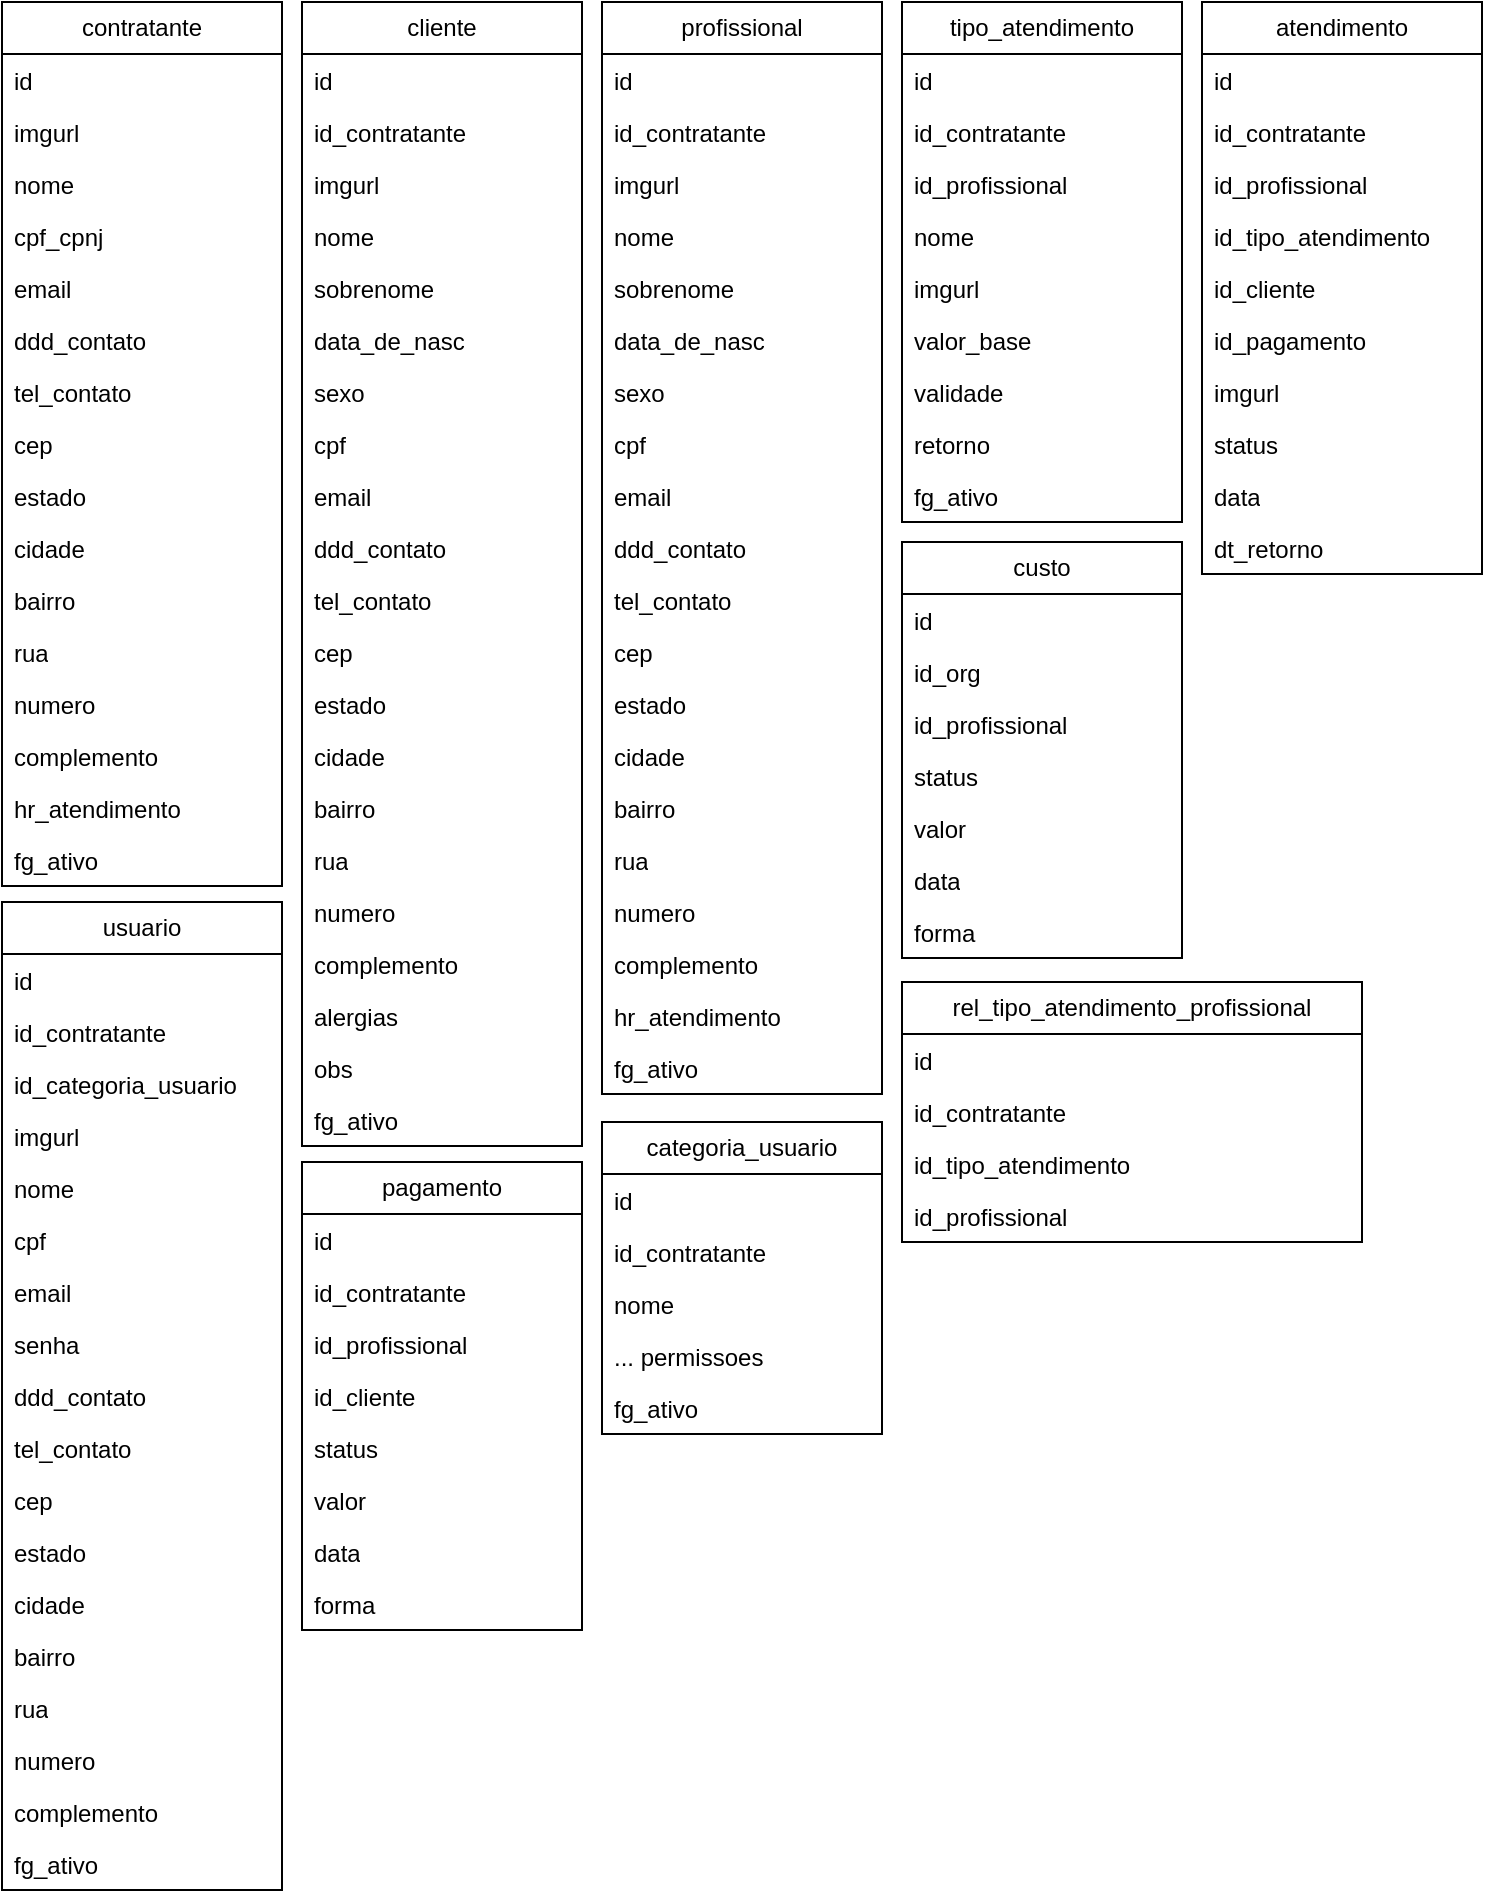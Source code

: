 <mxfile version="24.5.2" type="github">
  <diagram id="C5RBs43oDa-KdzZeNtuy" name="Page-1">
    <mxGraphModel dx="1257" dy="569" grid="1" gridSize="10" guides="1" tooltips="1" connect="1" arrows="1" fold="1" page="1" pageScale="1" pageWidth="827" pageHeight="1169" math="0" shadow="0">
      <root>
        <mxCell id="WIyWlLk6GJQsqaUBKTNV-0" />
        <mxCell id="WIyWlLk6GJQsqaUBKTNV-1" parent="WIyWlLk6GJQsqaUBKTNV-0" />
        <mxCell id="pjgR8UHZlBK9byFUw7_U-0" value="contratante" style="swimlane;fontStyle=0;childLayout=stackLayout;horizontal=1;startSize=26;fillColor=none;horizontalStack=0;resizeParent=1;resizeParentMax=0;resizeLast=0;collapsible=1;marginBottom=0;whiteSpace=wrap;html=1;" vertex="1" parent="WIyWlLk6GJQsqaUBKTNV-1">
          <mxGeometry x="10" y="10" width="140" height="442" as="geometry" />
        </mxCell>
        <mxCell id="pjgR8UHZlBK9byFUw7_U-1" value="id" style="text;strokeColor=none;fillColor=none;align=left;verticalAlign=top;spacingLeft=4;spacingRight=4;overflow=hidden;rotatable=0;points=[[0,0.5],[1,0.5]];portConstraint=eastwest;whiteSpace=wrap;html=1;" vertex="1" parent="pjgR8UHZlBK9byFUw7_U-0">
          <mxGeometry y="26" width="140" height="26" as="geometry" />
        </mxCell>
        <mxCell id="pjgR8UHZlBK9byFUw7_U-13" value="imgurl" style="text;strokeColor=none;fillColor=none;align=left;verticalAlign=top;spacingLeft=4;spacingRight=4;overflow=hidden;rotatable=0;points=[[0,0.5],[1,0.5]];portConstraint=eastwest;whiteSpace=wrap;html=1;" vertex="1" parent="pjgR8UHZlBK9byFUw7_U-0">
          <mxGeometry y="52" width="140" height="26" as="geometry" />
        </mxCell>
        <mxCell id="pjgR8UHZlBK9byFUw7_U-2" value="nome" style="text;strokeColor=none;fillColor=none;align=left;verticalAlign=top;spacingLeft=4;spacingRight=4;overflow=hidden;rotatable=0;points=[[0,0.5],[1,0.5]];portConstraint=eastwest;whiteSpace=wrap;html=1;" vertex="1" parent="pjgR8UHZlBK9byFUw7_U-0">
          <mxGeometry y="78" width="140" height="26" as="geometry" />
        </mxCell>
        <mxCell id="pjgR8UHZlBK9byFUw7_U-3" value="cpf_cpnj" style="text;strokeColor=none;fillColor=none;align=left;verticalAlign=top;spacingLeft=4;spacingRight=4;overflow=hidden;rotatable=0;points=[[0,0.5],[1,0.5]];portConstraint=eastwest;whiteSpace=wrap;html=1;" vertex="1" parent="pjgR8UHZlBK9byFUw7_U-0">
          <mxGeometry y="104" width="140" height="26" as="geometry" />
        </mxCell>
        <mxCell id="pjgR8UHZlBK9byFUw7_U-4" value="email" style="text;strokeColor=none;fillColor=none;align=left;verticalAlign=top;spacingLeft=4;spacingRight=4;overflow=hidden;rotatable=0;points=[[0,0.5],[1,0.5]];portConstraint=eastwest;whiteSpace=wrap;html=1;" vertex="1" parent="pjgR8UHZlBK9byFUw7_U-0">
          <mxGeometry y="130" width="140" height="26" as="geometry" />
        </mxCell>
        <mxCell id="pjgR8UHZlBK9byFUw7_U-5" value="ddd_contato" style="text;strokeColor=none;fillColor=none;align=left;verticalAlign=top;spacingLeft=4;spacingRight=4;overflow=hidden;rotatable=0;points=[[0,0.5],[1,0.5]];portConstraint=eastwest;whiteSpace=wrap;html=1;" vertex="1" parent="pjgR8UHZlBK9byFUw7_U-0">
          <mxGeometry y="156" width="140" height="26" as="geometry" />
        </mxCell>
        <mxCell id="pjgR8UHZlBK9byFUw7_U-6" value="tel_contato" style="text;strokeColor=none;fillColor=none;align=left;verticalAlign=top;spacingLeft=4;spacingRight=4;overflow=hidden;rotatable=0;points=[[0,0.5],[1,0.5]];portConstraint=eastwest;whiteSpace=wrap;html=1;" vertex="1" parent="pjgR8UHZlBK9byFUw7_U-0">
          <mxGeometry y="182" width="140" height="26" as="geometry" />
        </mxCell>
        <mxCell id="pjgR8UHZlBK9byFUw7_U-7" value="cep" style="text;strokeColor=none;fillColor=none;align=left;verticalAlign=top;spacingLeft=4;spacingRight=4;overflow=hidden;rotatable=0;points=[[0,0.5],[1,0.5]];portConstraint=eastwest;whiteSpace=wrap;html=1;" vertex="1" parent="pjgR8UHZlBK9byFUw7_U-0">
          <mxGeometry y="208" width="140" height="26" as="geometry" />
        </mxCell>
        <mxCell id="pjgR8UHZlBK9byFUw7_U-8" value="estado" style="text;strokeColor=none;fillColor=none;align=left;verticalAlign=top;spacingLeft=4;spacingRight=4;overflow=hidden;rotatable=0;points=[[0,0.5],[1,0.5]];portConstraint=eastwest;whiteSpace=wrap;html=1;" vertex="1" parent="pjgR8UHZlBK9byFUw7_U-0">
          <mxGeometry y="234" width="140" height="26" as="geometry" />
        </mxCell>
        <mxCell id="pjgR8UHZlBK9byFUw7_U-9" value="cidade" style="text;strokeColor=none;fillColor=none;align=left;verticalAlign=top;spacingLeft=4;spacingRight=4;overflow=hidden;rotatable=0;points=[[0,0.5],[1,0.5]];portConstraint=eastwest;whiteSpace=wrap;html=1;" vertex="1" parent="pjgR8UHZlBK9byFUw7_U-0">
          <mxGeometry y="260" width="140" height="26" as="geometry" />
        </mxCell>
        <mxCell id="pjgR8UHZlBK9byFUw7_U-10" value="bairro" style="text;strokeColor=none;fillColor=none;align=left;verticalAlign=top;spacingLeft=4;spacingRight=4;overflow=hidden;rotatable=0;points=[[0,0.5],[1,0.5]];portConstraint=eastwest;whiteSpace=wrap;html=1;" vertex="1" parent="pjgR8UHZlBK9byFUw7_U-0">
          <mxGeometry y="286" width="140" height="26" as="geometry" />
        </mxCell>
        <mxCell id="pjgR8UHZlBK9byFUw7_U-11" value="rua" style="text;strokeColor=none;fillColor=none;align=left;verticalAlign=top;spacingLeft=4;spacingRight=4;overflow=hidden;rotatable=0;points=[[0,0.5],[1,0.5]];portConstraint=eastwest;whiteSpace=wrap;html=1;" vertex="1" parent="pjgR8UHZlBK9byFUw7_U-0">
          <mxGeometry y="312" width="140" height="26" as="geometry" />
        </mxCell>
        <mxCell id="pjgR8UHZlBK9byFUw7_U-12" value="numero" style="text;strokeColor=none;fillColor=none;align=left;verticalAlign=top;spacingLeft=4;spacingRight=4;overflow=hidden;rotatable=0;points=[[0,0.5],[1,0.5]];portConstraint=eastwest;whiteSpace=wrap;html=1;" vertex="1" parent="pjgR8UHZlBK9byFUw7_U-0">
          <mxGeometry y="338" width="140" height="26" as="geometry" />
        </mxCell>
        <mxCell id="pjgR8UHZlBK9byFUw7_U-54" value="complemento" style="text;strokeColor=none;fillColor=none;align=left;verticalAlign=top;spacingLeft=4;spacingRight=4;overflow=hidden;rotatable=0;points=[[0,0.5],[1,0.5]];portConstraint=eastwest;whiteSpace=wrap;html=1;" vertex="1" parent="pjgR8UHZlBK9byFUw7_U-0">
          <mxGeometry y="364" width="140" height="26" as="geometry" />
        </mxCell>
        <mxCell id="pjgR8UHZlBK9byFUw7_U-153" value="hr_atendimento" style="text;strokeColor=none;fillColor=none;align=left;verticalAlign=top;spacingLeft=4;spacingRight=4;overflow=hidden;rotatable=0;points=[[0,0.5],[1,0.5]];portConstraint=eastwest;whiteSpace=wrap;html=1;" vertex="1" parent="pjgR8UHZlBK9byFUw7_U-0">
          <mxGeometry y="390" width="140" height="26" as="geometry" />
        </mxCell>
        <mxCell id="pjgR8UHZlBK9byFUw7_U-149" value="fg_ativo" style="text;strokeColor=none;fillColor=none;align=left;verticalAlign=top;spacingLeft=4;spacingRight=4;overflow=hidden;rotatable=0;points=[[0,0.5],[1,0.5]];portConstraint=eastwest;whiteSpace=wrap;html=1;" vertex="1" parent="pjgR8UHZlBK9byFUw7_U-0">
          <mxGeometry y="416" width="140" height="26" as="geometry" />
        </mxCell>
        <mxCell id="pjgR8UHZlBK9byFUw7_U-14" value="cliente" style="swimlane;fontStyle=0;childLayout=stackLayout;horizontal=1;startSize=26;fillColor=none;horizontalStack=0;resizeParent=1;resizeParentMax=0;resizeLast=0;collapsible=1;marginBottom=0;whiteSpace=wrap;html=1;" vertex="1" parent="WIyWlLk6GJQsqaUBKTNV-1">
          <mxGeometry x="160" y="10" width="140" height="572" as="geometry" />
        </mxCell>
        <mxCell id="pjgR8UHZlBK9byFUw7_U-15" value="id" style="text;strokeColor=none;fillColor=none;align=left;verticalAlign=top;spacingLeft=4;spacingRight=4;overflow=hidden;rotatable=0;points=[[0,0.5],[1,0.5]];portConstraint=eastwest;whiteSpace=wrap;html=1;" vertex="1" parent="pjgR8UHZlBK9byFUw7_U-14">
          <mxGeometry y="26" width="140" height="26" as="geometry" />
        </mxCell>
        <mxCell id="pjgR8UHZlBK9byFUw7_U-28" value="id_&lt;span style=&quot;text-align: center;&quot;&gt;contratante&lt;/span&gt;" style="text;strokeColor=none;fillColor=none;align=left;verticalAlign=top;spacingLeft=4;spacingRight=4;overflow=hidden;rotatable=0;points=[[0,0.5],[1,0.5]];portConstraint=eastwest;whiteSpace=wrap;html=1;" vertex="1" parent="pjgR8UHZlBK9byFUw7_U-14">
          <mxGeometry y="52" width="140" height="26" as="geometry" />
        </mxCell>
        <mxCell id="pjgR8UHZlBK9byFUw7_U-151" value="imgurl" style="text;strokeColor=none;fillColor=none;align=left;verticalAlign=top;spacingLeft=4;spacingRight=4;overflow=hidden;rotatable=0;points=[[0,0.5],[1,0.5]];portConstraint=eastwest;whiteSpace=wrap;html=1;" vertex="1" parent="pjgR8UHZlBK9byFUw7_U-14">
          <mxGeometry y="78" width="140" height="26" as="geometry" />
        </mxCell>
        <mxCell id="pjgR8UHZlBK9byFUw7_U-16" value="nome" style="text;strokeColor=none;fillColor=none;align=left;verticalAlign=top;spacingLeft=4;spacingRight=4;overflow=hidden;rotatable=0;points=[[0,0.5],[1,0.5]];portConstraint=eastwest;whiteSpace=wrap;html=1;" vertex="1" parent="pjgR8UHZlBK9byFUw7_U-14">
          <mxGeometry y="104" width="140" height="26" as="geometry" />
        </mxCell>
        <mxCell id="pjgR8UHZlBK9byFUw7_U-29" value="sobrenome" style="text;strokeColor=none;fillColor=none;align=left;verticalAlign=top;spacingLeft=4;spacingRight=4;overflow=hidden;rotatable=0;points=[[0,0.5],[1,0.5]];portConstraint=eastwest;whiteSpace=wrap;html=1;" vertex="1" parent="pjgR8UHZlBK9byFUw7_U-14">
          <mxGeometry y="130" width="140" height="26" as="geometry" />
        </mxCell>
        <mxCell id="pjgR8UHZlBK9byFUw7_U-30" value="data_de_nasc" style="text;strokeColor=none;fillColor=none;align=left;verticalAlign=top;spacingLeft=4;spacingRight=4;overflow=hidden;rotatable=0;points=[[0,0.5],[1,0.5]];portConstraint=eastwest;whiteSpace=wrap;html=1;" vertex="1" parent="pjgR8UHZlBK9byFUw7_U-14">
          <mxGeometry y="156" width="140" height="26" as="geometry" />
        </mxCell>
        <mxCell id="pjgR8UHZlBK9byFUw7_U-31" value="sexo" style="text;strokeColor=none;fillColor=none;align=left;verticalAlign=top;spacingLeft=4;spacingRight=4;overflow=hidden;rotatable=0;points=[[0,0.5],[1,0.5]];portConstraint=eastwest;whiteSpace=wrap;html=1;" vertex="1" parent="pjgR8UHZlBK9byFUw7_U-14">
          <mxGeometry y="182" width="140" height="26" as="geometry" />
        </mxCell>
        <mxCell id="pjgR8UHZlBK9byFUw7_U-17" value="cpf" style="text;strokeColor=none;fillColor=none;align=left;verticalAlign=top;spacingLeft=4;spacingRight=4;overflow=hidden;rotatable=0;points=[[0,0.5],[1,0.5]];portConstraint=eastwest;whiteSpace=wrap;html=1;" vertex="1" parent="pjgR8UHZlBK9byFUw7_U-14">
          <mxGeometry y="208" width="140" height="26" as="geometry" />
        </mxCell>
        <mxCell id="pjgR8UHZlBK9byFUw7_U-18" value="email" style="text;strokeColor=none;fillColor=none;align=left;verticalAlign=top;spacingLeft=4;spacingRight=4;overflow=hidden;rotatable=0;points=[[0,0.5],[1,0.5]];portConstraint=eastwest;whiteSpace=wrap;html=1;" vertex="1" parent="pjgR8UHZlBK9byFUw7_U-14">
          <mxGeometry y="234" width="140" height="26" as="geometry" />
        </mxCell>
        <mxCell id="pjgR8UHZlBK9byFUw7_U-19" value="ddd_contato" style="text;strokeColor=none;fillColor=none;align=left;verticalAlign=top;spacingLeft=4;spacingRight=4;overflow=hidden;rotatable=0;points=[[0,0.5],[1,0.5]];portConstraint=eastwest;whiteSpace=wrap;html=1;" vertex="1" parent="pjgR8UHZlBK9byFUw7_U-14">
          <mxGeometry y="260" width="140" height="26" as="geometry" />
        </mxCell>
        <mxCell id="pjgR8UHZlBK9byFUw7_U-20" value="tel_contato" style="text;strokeColor=none;fillColor=none;align=left;verticalAlign=top;spacingLeft=4;spacingRight=4;overflow=hidden;rotatable=0;points=[[0,0.5],[1,0.5]];portConstraint=eastwest;whiteSpace=wrap;html=1;" vertex="1" parent="pjgR8UHZlBK9byFUw7_U-14">
          <mxGeometry y="286" width="140" height="26" as="geometry" />
        </mxCell>
        <mxCell id="pjgR8UHZlBK9byFUw7_U-21" value="cep" style="text;strokeColor=none;fillColor=none;align=left;verticalAlign=top;spacingLeft=4;spacingRight=4;overflow=hidden;rotatable=0;points=[[0,0.5],[1,0.5]];portConstraint=eastwest;whiteSpace=wrap;html=1;" vertex="1" parent="pjgR8UHZlBK9byFUw7_U-14">
          <mxGeometry y="312" width="140" height="26" as="geometry" />
        </mxCell>
        <mxCell id="pjgR8UHZlBK9byFUw7_U-22" value="estado" style="text;strokeColor=none;fillColor=none;align=left;verticalAlign=top;spacingLeft=4;spacingRight=4;overflow=hidden;rotatable=0;points=[[0,0.5],[1,0.5]];portConstraint=eastwest;whiteSpace=wrap;html=1;" vertex="1" parent="pjgR8UHZlBK9byFUw7_U-14">
          <mxGeometry y="338" width="140" height="26" as="geometry" />
        </mxCell>
        <mxCell id="pjgR8UHZlBK9byFUw7_U-23" value="cidade" style="text;strokeColor=none;fillColor=none;align=left;verticalAlign=top;spacingLeft=4;spacingRight=4;overflow=hidden;rotatable=0;points=[[0,0.5],[1,0.5]];portConstraint=eastwest;whiteSpace=wrap;html=1;" vertex="1" parent="pjgR8UHZlBK9byFUw7_U-14">
          <mxGeometry y="364" width="140" height="26" as="geometry" />
        </mxCell>
        <mxCell id="pjgR8UHZlBK9byFUw7_U-24" value="bairro" style="text;strokeColor=none;fillColor=none;align=left;verticalAlign=top;spacingLeft=4;spacingRight=4;overflow=hidden;rotatable=0;points=[[0,0.5],[1,0.5]];portConstraint=eastwest;whiteSpace=wrap;html=1;" vertex="1" parent="pjgR8UHZlBK9byFUw7_U-14">
          <mxGeometry y="390" width="140" height="26" as="geometry" />
        </mxCell>
        <mxCell id="pjgR8UHZlBK9byFUw7_U-25" value="rua" style="text;strokeColor=none;fillColor=none;align=left;verticalAlign=top;spacingLeft=4;spacingRight=4;overflow=hidden;rotatable=0;points=[[0,0.5],[1,0.5]];portConstraint=eastwest;whiteSpace=wrap;html=1;" vertex="1" parent="pjgR8UHZlBK9byFUw7_U-14">
          <mxGeometry y="416" width="140" height="26" as="geometry" />
        </mxCell>
        <mxCell id="pjgR8UHZlBK9byFUw7_U-26" value="numero" style="text;strokeColor=none;fillColor=none;align=left;verticalAlign=top;spacingLeft=4;spacingRight=4;overflow=hidden;rotatable=0;points=[[0,0.5],[1,0.5]];portConstraint=eastwest;whiteSpace=wrap;html=1;" vertex="1" parent="pjgR8UHZlBK9byFUw7_U-14">
          <mxGeometry y="442" width="140" height="26" as="geometry" />
        </mxCell>
        <mxCell id="pjgR8UHZlBK9byFUw7_U-27" value="complemento" style="text;strokeColor=none;fillColor=none;align=left;verticalAlign=top;spacingLeft=4;spacingRight=4;overflow=hidden;rotatable=0;points=[[0,0.5],[1,0.5]];portConstraint=eastwest;whiteSpace=wrap;html=1;" vertex="1" parent="pjgR8UHZlBK9byFUw7_U-14">
          <mxGeometry y="468" width="140" height="26" as="geometry" />
        </mxCell>
        <mxCell id="pjgR8UHZlBK9byFUw7_U-32" value="alergias" style="text;strokeColor=none;fillColor=none;align=left;verticalAlign=top;spacingLeft=4;spacingRight=4;overflow=hidden;rotatable=0;points=[[0,0.5],[1,0.5]];portConstraint=eastwest;whiteSpace=wrap;html=1;" vertex="1" parent="pjgR8UHZlBK9byFUw7_U-14">
          <mxGeometry y="494" width="140" height="26" as="geometry" />
        </mxCell>
        <mxCell id="pjgR8UHZlBK9byFUw7_U-155" value="obs" style="text;strokeColor=none;fillColor=none;align=left;verticalAlign=top;spacingLeft=4;spacingRight=4;overflow=hidden;rotatable=0;points=[[0,0.5],[1,0.5]];portConstraint=eastwest;whiteSpace=wrap;html=1;" vertex="1" parent="pjgR8UHZlBK9byFUw7_U-14">
          <mxGeometry y="520" width="140" height="26" as="geometry" />
        </mxCell>
        <mxCell id="pjgR8UHZlBK9byFUw7_U-33" value="fg_ativo" style="text;strokeColor=none;fillColor=none;align=left;verticalAlign=top;spacingLeft=4;spacingRight=4;overflow=hidden;rotatable=0;points=[[0,0.5],[1,0.5]];portConstraint=eastwest;whiteSpace=wrap;html=1;" vertex="1" parent="pjgR8UHZlBK9byFUw7_U-14">
          <mxGeometry y="546" width="140" height="26" as="geometry" />
        </mxCell>
        <mxCell id="pjgR8UHZlBK9byFUw7_U-34" value="profissional" style="swimlane;fontStyle=0;childLayout=stackLayout;horizontal=1;startSize=26;fillColor=none;horizontalStack=0;resizeParent=1;resizeParentMax=0;resizeLast=0;collapsible=1;marginBottom=0;whiteSpace=wrap;html=1;" vertex="1" parent="WIyWlLk6GJQsqaUBKTNV-1">
          <mxGeometry x="310" y="10" width="140" height="546" as="geometry" />
        </mxCell>
        <mxCell id="pjgR8UHZlBK9byFUw7_U-35" value="id" style="text;strokeColor=none;fillColor=none;align=left;verticalAlign=top;spacingLeft=4;spacingRight=4;overflow=hidden;rotatable=0;points=[[0,0.5],[1,0.5]];portConstraint=eastwest;whiteSpace=wrap;html=1;" vertex="1" parent="pjgR8UHZlBK9byFUw7_U-34">
          <mxGeometry y="26" width="140" height="26" as="geometry" />
        </mxCell>
        <mxCell id="pjgR8UHZlBK9byFUw7_U-36" value="id_contratante" style="text;strokeColor=none;fillColor=none;align=left;verticalAlign=top;spacingLeft=4;spacingRight=4;overflow=hidden;rotatable=0;points=[[0,0.5],[1,0.5]];portConstraint=eastwest;whiteSpace=wrap;html=1;" vertex="1" parent="pjgR8UHZlBK9byFUw7_U-34">
          <mxGeometry y="52" width="140" height="26" as="geometry" />
        </mxCell>
        <mxCell id="pjgR8UHZlBK9byFUw7_U-152" value="imgurl" style="text;strokeColor=none;fillColor=none;align=left;verticalAlign=top;spacingLeft=4;spacingRight=4;overflow=hidden;rotatable=0;points=[[0,0.5],[1,0.5]];portConstraint=eastwest;whiteSpace=wrap;html=1;" vertex="1" parent="pjgR8UHZlBK9byFUw7_U-34">
          <mxGeometry y="78" width="140" height="26" as="geometry" />
        </mxCell>
        <mxCell id="pjgR8UHZlBK9byFUw7_U-37" value="nome" style="text;strokeColor=none;fillColor=none;align=left;verticalAlign=top;spacingLeft=4;spacingRight=4;overflow=hidden;rotatable=0;points=[[0,0.5],[1,0.5]];portConstraint=eastwest;whiteSpace=wrap;html=1;" vertex="1" parent="pjgR8UHZlBK9byFUw7_U-34">
          <mxGeometry y="104" width="140" height="26" as="geometry" />
        </mxCell>
        <mxCell id="pjgR8UHZlBK9byFUw7_U-38" value="sobrenome" style="text;strokeColor=none;fillColor=none;align=left;verticalAlign=top;spacingLeft=4;spacingRight=4;overflow=hidden;rotatable=0;points=[[0,0.5],[1,0.5]];portConstraint=eastwest;whiteSpace=wrap;html=1;" vertex="1" parent="pjgR8UHZlBK9byFUw7_U-34">
          <mxGeometry y="130" width="140" height="26" as="geometry" />
        </mxCell>
        <mxCell id="pjgR8UHZlBK9byFUw7_U-39" value="data_de_nasc" style="text;strokeColor=none;fillColor=none;align=left;verticalAlign=top;spacingLeft=4;spacingRight=4;overflow=hidden;rotatable=0;points=[[0,0.5],[1,0.5]];portConstraint=eastwest;whiteSpace=wrap;html=1;" vertex="1" parent="pjgR8UHZlBK9byFUw7_U-34">
          <mxGeometry y="156" width="140" height="26" as="geometry" />
        </mxCell>
        <mxCell id="pjgR8UHZlBK9byFUw7_U-40" value="sexo" style="text;strokeColor=none;fillColor=none;align=left;verticalAlign=top;spacingLeft=4;spacingRight=4;overflow=hidden;rotatable=0;points=[[0,0.5],[1,0.5]];portConstraint=eastwest;whiteSpace=wrap;html=1;" vertex="1" parent="pjgR8UHZlBK9byFUw7_U-34">
          <mxGeometry y="182" width="140" height="26" as="geometry" />
        </mxCell>
        <mxCell id="pjgR8UHZlBK9byFUw7_U-41" value="cpf" style="text;strokeColor=none;fillColor=none;align=left;verticalAlign=top;spacingLeft=4;spacingRight=4;overflow=hidden;rotatable=0;points=[[0,0.5],[1,0.5]];portConstraint=eastwest;whiteSpace=wrap;html=1;" vertex="1" parent="pjgR8UHZlBK9byFUw7_U-34">
          <mxGeometry y="208" width="140" height="26" as="geometry" />
        </mxCell>
        <mxCell id="pjgR8UHZlBK9byFUw7_U-42" value="email" style="text;strokeColor=none;fillColor=none;align=left;verticalAlign=top;spacingLeft=4;spacingRight=4;overflow=hidden;rotatable=0;points=[[0,0.5],[1,0.5]];portConstraint=eastwest;whiteSpace=wrap;html=1;" vertex="1" parent="pjgR8UHZlBK9byFUw7_U-34">
          <mxGeometry y="234" width="140" height="26" as="geometry" />
        </mxCell>
        <mxCell id="pjgR8UHZlBK9byFUw7_U-43" value="ddd_contato" style="text;strokeColor=none;fillColor=none;align=left;verticalAlign=top;spacingLeft=4;spacingRight=4;overflow=hidden;rotatable=0;points=[[0,0.5],[1,0.5]];portConstraint=eastwest;whiteSpace=wrap;html=1;" vertex="1" parent="pjgR8UHZlBK9byFUw7_U-34">
          <mxGeometry y="260" width="140" height="26" as="geometry" />
        </mxCell>
        <mxCell id="pjgR8UHZlBK9byFUw7_U-44" value="tel_contato" style="text;strokeColor=none;fillColor=none;align=left;verticalAlign=top;spacingLeft=4;spacingRight=4;overflow=hidden;rotatable=0;points=[[0,0.5],[1,0.5]];portConstraint=eastwest;whiteSpace=wrap;html=1;" vertex="1" parent="pjgR8UHZlBK9byFUw7_U-34">
          <mxGeometry y="286" width="140" height="26" as="geometry" />
        </mxCell>
        <mxCell id="pjgR8UHZlBK9byFUw7_U-45" value="cep" style="text;strokeColor=none;fillColor=none;align=left;verticalAlign=top;spacingLeft=4;spacingRight=4;overflow=hidden;rotatable=0;points=[[0,0.5],[1,0.5]];portConstraint=eastwest;whiteSpace=wrap;html=1;" vertex="1" parent="pjgR8UHZlBK9byFUw7_U-34">
          <mxGeometry y="312" width="140" height="26" as="geometry" />
        </mxCell>
        <mxCell id="pjgR8UHZlBK9byFUw7_U-46" value="estado" style="text;strokeColor=none;fillColor=none;align=left;verticalAlign=top;spacingLeft=4;spacingRight=4;overflow=hidden;rotatable=0;points=[[0,0.5],[1,0.5]];portConstraint=eastwest;whiteSpace=wrap;html=1;" vertex="1" parent="pjgR8UHZlBK9byFUw7_U-34">
          <mxGeometry y="338" width="140" height="26" as="geometry" />
        </mxCell>
        <mxCell id="pjgR8UHZlBK9byFUw7_U-47" value="cidade" style="text;strokeColor=none;fillColor=none;align=left;verticalAlign=top;spacingLeft=4;spacingRight=4;overflow=hidden;rotatable=0;points=[[0,0.5],[1,0.5]];portConstraint=eastwest;whiteSpace=wrap;html=1;" vertex="1" parent="pjgR8UHZlBK9byFUw7_U-34">
          <mxGeometry y="364" width="140" height="26" as="geometry" />
        </mxCell>
        <mxCell id="pjgR8UHZlBK9byFUw7_U-48" value="bairro" style="text;strokeColor=none;fillColor=none;align=left;verticalAlign=top;spacingLeft=4;spacingRight=4;overflow=hidden;rotatable=0;points=[[0,0.5],[1,0.5]];portConstraint=eastwest;whiteSpace=wrap;html=1;" vertex="1" parent="pjgR8UHZlBK9byFUw7_U-34">
          <mxGeometry y="390" width="140" height="26" as="geometry" />
        </mxCell>
        <mxCell id="pjgR8UHZlBK9byFUw7_U-49" value="rua" style="text;strokeColor=none;fillColor=none;align=left;verticalAlign=top;spacingLeft=4;spacingRight=4;overflow=hidden;rotatable=0;points=[[0,0.5],[1,0.5]];portConstraint=eastwest;whiteSpace=wrap;html=1;" vertex="1" parent="pjgR8UHZlBK9byFUw7_U-34">
          <mxGeometry y="416" width="140" height="26" as="geometry" />
        </mxCell>
        <mxCell id="pjgR8UHZlBK9byFUw7_U-50" value="numero" style="text;strokeColor=none;fillColor=none;align=left;verticalAlign=top;spacingLeft=4;spacingRight=4;overflow=hidden;rotatable=0;points=[[0,0.5],[1,0.5]];portConstraint=eastwest;whiteSpace=wrap;html=1;" vertex="1" parent="pjgR8UHZlBK9byFUw7_U-34">
          <mxGeometry y="442" width="140" height="26" as="geometry" />
        </mxCell>
        <mxCell id="pjgR8UHZlBK9byFUw7_U-51" value="complemento" style="text;strokeColor=none;fillColor=none;align=left;verticalAlign=top;spacingLeft=4;spacingRight=4;overflow=hidden;rotatable=0;points=[[0,0.5],[1,0.5]];portConstraint=eastwest;whiteSpace=wrap;html=1;" vertex="1" parent="pjgR8UHZlBK9byFUw7_U-34">
          <mxGeometry y="468" width="140" height="26" as="geometry" />
        </mxCell>
        <mxCell id="pjgR8UHZlBK9byFUw7_U-52" value="hr_atendimento" style="text;strokeColor=none;fillColor=none;align=left;verticalAlign=top;spacingLeft=4;spacingRight=4;overflow=hidden;rotatable=0;points=[[0,0.5],[1,0.5]];portConstraint=eastwest;whiteSpace=wrap;html=1;" vertex="1" parent="pjgR8UHZlBK9byFUw7_U-34">
          <mxGeometry y="494" width="140" height="26" as="geometry" />
        </mxCell>
        <mxCell id="pjgR8UHZlBK9byFUw7_U-156" value="fg_ativo" style="text;strokeColor=none;fillColor=none;align=left;verticalAlign=top;spacingLeft=4;spacingRight=4;overflow=hidden;rotatable=0;points=[[0,0.5],[1,0.5]];portConstraint=eastwest;whiteSpace=wrap;html=1;" vertex="1" parent="pjgR8UHZlBK9byFUw7_U-34">
          <mxGeometry y="520" width="140" height="26" as="geometry" />
        </mxCell>
        <mxCell id="pjgR8UHZlBK9byFUw7_U-55" value="tipo_atendimento" style="swimlane;fontStyle=0;childLayout=stackLayout;horizontal=1;startSize=26;fillColor=none;horizontalStack=0;resizeParent=1;resizeParentMax=0;resizeLast=0;collapsible=1;marginBottom=0;whiteSpace=wrap;html=1;" vertex="1" parent="WIyWlLk6GJQsqaUBKTNV-1">
          <mxGeometry x="460" y="10" width="140" height="260" as="geometry" />
        </mxCell>
        <mxCell id="pjgR8UHZlBK9byFUw7_U-56" value="id" style="text;strokeColor=none;fillColor=none;align=left;verticalAlign=top;spacingLeft=4;spacingRight=4;overflow=hidden;rotatable=0;points=[[0,0.5],[1,0.5]];portConstraint=eastwest;whiteSpace=wrap;html=1;" vertex="1" parent="pjgR8UHZlBK9byFUw7_U-55">
          <mxGeometry y="26" width="140" height="26" as="geometry" />
        </mxCell>
        <mxCell id="pjgR8UHZlBK9byFUw7_U-70" value="id_contratante" style="text;strokeColor=none;fillColor=none;align=left;verticalAlign=top;spacingLeft=4;spacingRight=4;overflow=hidden;rotatable=0;points=[[0,0.5],[1,0.5]];portConstraint=eastwest;whiteSpace=wrap;html=1;" vertex="1" parent="pjgR8UHZlBK9byFUw7_U-55">
          <mxGeometry y="52" width="140" height="26" as="geometry" />
        </mxCell>
        <mxCell id="pjgR8UHZlBK9byFUw7_U-72" value="id_profissional" style="text;strokeColor=none;fillColor=none;align=left;verticalAlign=top;spacingLeft=4;spacingRight=4;overflow=hidden;rotatable=0;points=[[0,0.5],[1,0.5]];portConstraint=eastwest;whiteSpace=wrap;html=1;" vertex="1" parent="pjgR8UHZlBK9byFUw7_U-55">
          <mxGeometry y="78" width="140" height="26" as="geometry" />
        </mxCell>
        <mxCell id="pjgR8UHZlBK9byFUw7_U-57" value="nome" style="text;strokeColor=none;fillColor=none;align=left;verticalAlign=top;spacingLeft=4;spacingRight=4;overflow=hidden;rotatable=0;points=[[0,0.5],[1,0.5]];portConstraint=eastwest;whiteSpace=wrap;html=1;" vertex="1" parent="pjgR8UHZlBK9byFUw7_U-55">
          <mxGeometry y="104" width="140" height="26" as="geometry" />
        </mxCell>
        <mxCell id="pjgR8UHZlBK9byFUw7_U-147" value="imgurl" style="text;strokeColor=none;fillColor=none;align=left;verticalAlign=top;spacingLeft=4;spacingRight=4;overflow=hidden;rotatable=0;points=[[0,0.5],[1,0.5]];portConstraint=eastwest;whiteSpace=wrap;html=1;" vertex="1" parent="pjgR8UHZlBK9byFUw7_U-55">
          <mxGeometry y="130" width="140" height="26" as="geometry" />
        </mxCell>
        <mxCell id="pjgR8UHZlBK9byFUw7_U-58" value="valor_base" style="text;strokeColor=none;fillColor=none;align=left;verticalAlign=top;spacingLeft=4;spacingRight=4;overflow=hidden;rotatable=0;points=[[0,0.5],[1,0.5]];portConstraint=eastwest;whiteSpace=wrap;html=1;" vertex="1" parent="pjgR8UHZlBK9byFUw7_U-55">
          <mxGeometry y="156" width="140" height="26" as="geometry" />
        </mxCell>
        <mxCell id="pjgR8UHZlBK9byFUw7_U-59" value="validade" style="text;strokeColor=none;fillColor=none;align=left;verticalAlign=top;spacingLeft=4;spacingRight=4;overflow=hidden;rotatable=0;points=[[0,0.5],[1,0.5]];portConstraint=eastwest;whiteSpace=wrap;html=1;" vertex="1" parent="pjgR8UHZlBK9byFUw7_U-55">
          <mxGeometry y="182" width="140" height="26" as="geometry" />
        </mxCell>
        <mxCell id="pjgR8UHZlBK9byFUw7_U-60" value="retorno" style="text;strokeColor=none;fillColor=none;align=left;verticalAlign=top;spacingLeft=4;spacingRight=4;overflow=hidden;rotatable=0;points=[[0,0.5],[1,0.5]];portConstraint=eastwest;whiteSpace=wrap;html=1;" vertex="1" parent="pjgR8UHZlBK9byFUw7_U-55">
          <mxGeometry y="208" width="140" height="26" as="geometry" />
        </mxCell>
        <mxCell id="pjgR8UHZlBK9byFUw7_U-157" value="fg_ativo" style="text;strokeColor=none;fillColor=none;align=left;verticalAlign=top;spacingLeft=4;spacingRight=4;overflow=hidden;rotatable=0;points=[[0,0.5],[1,0.5]];portConstraint=eastwest;whiteSpace=wrap;html=1;" vertex="1" parent="pjgR8UHZlBK9byFUw7_U-55">
          <mxGeometry y="234" width="140" height="26" as="geometry" />
        </mxCell>
        <mxCell id="pjgR8UHZlBK9byFUw7_U-73" value="atendimento" style="swimlane;fontStyle=0;childLayout=stackLayout;horizontal=1;startSize=26;fillColor=none;horizontalStack=0;resizeParent=1;resizeParentMax=0;resizeLast=0;collapsible=1;marginBottom=0;whiteSpace=wrap;html=1;" vertex="1" parent="WIyWlLk6GJQsqaUBKTNV-1">
          <mxGeometry x="610" y="10" width="140" height="286" as="geometry" />
        </mxCell>
        <mxCell id="pjgR8UHZlBK9byFUw7_U-74" value="id" style="text;strokeColor=none;fillColor=none;align=left;verticalAlign=top;spacingLeft=4;spacingRight=4;overflow=hidden;rotatable=0;points=[[0,0.5],[1,0.5]];portConstraint=eastwest;whiteSpace=wrap;html=1;" vertex="1" parent="pjgR8UHZlBK9byFUw7_U-73">
          <mxGeometry y="26" width="140" height="26" as="geometry" />
        </mxCell>
        <mxCell id="pjgR8UHZlBK9byFUw7_U-75" value="id_contratante" style="text;strokeColor=none;fillColor=none;align=left;verticalAlign=top;spacingLeft=4;spacingRight=4;overflow=hidden;rotatable=0;points=[[0,0.5],[1,0.5]];portConstraint=eastwest;whiteSpace=wrap;html=1;" vertex="1" parent="pjgR8UHZlBK9byFUw7_U-73">
          <mxGeometry y="52" width="140" height="26" as="geometry" />
        </mxCell>
        <mxCell id="pjgR8UHZlBK9byFUw7_U-76" value="id_profissional" style="text;strokeColor=none;fillColor=none;align=left;verticalAlign=top;spacingLeft=4;spacingRight=4;overflow=hidden;rotatable=0;points=[[0,0.5],[1,0.5]];portConstraint=eastwest;whiteSpace=wrap;html=1;" vertex="1" parent="pjgR8UHZlBK9byFUw7_U-73">
          <mxGeometry y="78" width="140" height="26" as="geometry" />
        </mxCell>
        <mxCell id="pjgR8UHZlBK9byFUw7_U-81" value="id_tipo_atendimento" style="text;strokeColor=none;fillColor=none;align=left;verticalAlign=top;spacingLeft=4;spacingRight=4;overflow=hidden;rotatable=0;points=[[0,0.5],[1,0.5]];portConstraint=eastwest;whiteSpace=wrap;html=1;" vertex="1" parent="pjgR8UHZlBK9byFUw7_U-73">
          <mxGeometry y="104" width="140" height="26" as="geometry" />
        </mxCell>
        <mxCell id="pjgR8UHZlBK9byFUw7_U-77" value="id_cliente" style="text;strokeColor=none;fillColor=none;align=left;verticalAlign=top;spacingLeft=4;spacingRight=4;overflow=hidden;rotatable=0;points=[[0,0.5],[1,0.5]];portConstraint=eastwest;whiteSpace=wrap;html=1;" vertex="1" parent="pjgR8UHZlBK9byFUw7_U-73">
          <mxGeometry y="130" width="140" height="26" as="geometry" />
        </mxCell>
        <mxCell id="pjgR8UHZlBK9byFUw7_U-82" value="id_pagamento" style="text;strokeColor=none;fillColor=none;align=left;verticalAlign=top;spacingLeft=4;spacingRight=4;overflow=hidden;rotatable=0;points=[[0,0.5],[1,0.5]];portConstraint=eastwest;whiteSpace=wrap;html=1;" vertex="1" parent="pjgR8UHZlBK9byFUw7_U-73">
          <mxGeometry y="156" width="140" height="26" as="geometry" />
        </mxCell>
        <mxCell id="pjgR8UHZlBK9byFUw7_U-148" value="imgurl" style="text;strokeColor=none;fillColor=none;align=left;verticalAlign=top;spacingLeft=4;spacingRight=4;overflow=hidden;rotatable=0;points=[[0,0.5],[1,0.5]];portConstraint=eastwest;whiteSpace=wrap;html=1;" vertex="1" parent="pjgR8UHZlBK9byFUw7_U-73">
          <mxGeometry y="182" width="140" height="26" as="geometry" />
        </mxCell>
        <mxCell id="pjgR8UHZlBK9byFUw7_U-78" value="status" style="text;strokeColor=none;fillColor=none;align=left;verticalAlign=top;spacingLeft=4;spacingRight=4;overflow=hidden;rotatable=0;points=[[0,0.5],[1,0.5]];portConstraint=eastwest;whiteSpace=wrap;html=1;" vertex="1" parent="pjgR8UHZlBK9byFUw7_U-73">
          <mxGeometry y="208" width="140" height="26" as="geometry" />
        </mxCell>
        <mxCell id="pjgR8UHZlBK9byFUw7_U-79" value="data" style="text;strokeColor=none;fillColor=none;align=left;verticalAlign=top;spacingLeft=4;spacingRight=4;overflow=hidden;rotatable=0;points=[[0,0.5],[1,0.5]];portConstraint=eastwest;whiteSpace=wrap;html=1;" vertex="1" parent="pjgR8UHZlBK9byFUw7_U-73">
          <mxGeometry y="234" width="140" height="26" as="geometry" />
        </mxCell>
        <mxCell id="pjgR8UHZlBK9byFUw7_U-80" value="dt_retorno" style="text;strokeColor=none;fillColor=none;align=left;verticalAlign=top;spacingLeft=4;spacingRight=4;overflow=hidden;rotatable=0;points=[[0,0.5],[1,0.5]];portConstraint=eastwest;whiteSpace=wrap;html=1;" vertex="1" parent="pjgR8UHZlBK9byFUw7_U-73">
          <mxGeometry y="260" width="140" height="26" as="geometry" />
        </mxCell>
        <mxCell id="pjgR8UHZlBK9byFUw7_U-83" value="pagamento" style="swimlane;fontStyle=0;childLayout=stackLayout;horizontal=1;startSize=26;fillColor=none;horizontalStack=0;resizeParent=1;resizeParentMax=0;resizeLast=0;collapsible=1;marginBottom=0;whiteSpace=wrap;html=1;" vertex="1" parent="WIyWlLk6GJQsqaUBKTNV-1">
          <mxGeometry x="160" y="590" width="140" height="234" as="geometry" />
        </mxCell>
        <mxCell id="pjgR8UHZlBK9byFUw7_U-84" value="id" style="text;strokeColor=none;fillColor=none;align=left;verticalAlign=top;spacingLeft=4;spacingRight=4;overflow=hidden;rotatable=0;points=[[0,0.5],[1,0.5]];portConstraint=eastwest;whiteSpace=wrap;html=1;" vertex="1" parent="pjgR8UHZlBK9byFUw7_U-83">
          <mxGeometry y="26" width="140" height="26" as="geometry" />
        </mxCell>
        <mxCell id="pjgR8UHZlBK9byFUw7_U-85" value="id_contratante" style="text;strokeColor=none;fillColor=none;align=left;verticalAlign=top;spacingLeft=4;spacingRight=4;overflow=hidden;rotatable=0;points=[[0,0.5],[1,0.5]];portConstraint=eastwest;whiteSpace=wrap;html=1;" vertex="1" parent="pjgR8UHZlBK9byFUw7_U-83">
          <mxGeometry y="52" width="140" height="26" as="geometry" />
        </mxCell>
        <mxCell id="pjgR8UHZlBK9byFUw7_U-86" value="id_profissional" style="text;strokeColor=none;fillColor=none;align=left;verticalAlign=top;spacingLeft=4;spacingRight=4;overflow=hidden;rotatable=0;points=[[0,0.5],[1,0.5]];portConstraint=eastwest;whiteSpace=wrap;html=1;" vertex="1" parent="pjgR8UHZlBK9byFUw7_U-83">
          <mxGeometry y="78" width="140" height="26" as="geometry" />
        </mxCell>
        <mxCell id="pjgR8UHZlBK9byFUw7_U-91" value="id_cliente" style="text;strokeColor=none;fillColor=none;align=left;verticalAlign=top;spacingLeft=4;spacingRight=4;overflow=hidden;rotatable=0;points=[[0,0.5],[1,0.5]];portConstraint=eastwest;whiteSpace=wrap;html=1;" vertex="1" parent="pjgR8UHZlBK9byFUw7_U-83">
          <mxGeometry y="104" width="140" height="26" as="geometry" />
        </mxCell>
        <mxCell id="pjgR8UHZlBK9byFUw7_U-87" value="status" style="text;strokeColor=none;fillColor=none;align=left;verticalAlign=top;spacingLeft=4;spacingRight=4;overflow=hidden;rotatable=0;points=[[0,0.5],[1,0.5]];portConstraint=eastwest;whiteSpace=wrap;html=1;" vertex="1" parent="pjgR8UHZlBK9byFUw7_U-83">
          <mxGeometry y="130" width="140" height="26" as="geometry" />
        </mxCell>
        <mxCell id="pjgR8UHZlBK9byFUw7_U-88" value="valor" style="text;strokeColor=none;fillColor=none;align=left;verticalAlign=top;spacingLeft=4;spacingRight=4;overflow=hidden;rotatable=0;points=[[0,0.5],[1,0.5]];portConstraint=eastwest;whiteSpace=wrap;html=1;" vertex="1" parent="pjgR8UHZlBK9byFUw7_U-83">
          <mxGeometry y="156" width="140" height="26" as="geometry" />
        </mxCell>
        <mxCell id="pjgR8UHZlBK9byFUw7_U-89" value="data" style="text;strokeColor=none;fillColor=none;align=left;verticalAlign=top;spacingLeft=4;spacingRight=4;overflow=hidden;rotatable=0;points=[[0,0.5],[1,0.5]];portConstraint=eastwest;whiteSpace=wrap;html=1;" vertex="1" parent="pjgR8UHZlBK9byFUw7_U-83">
          <mxGeometry y="182" width="140" height="26" as="geometry" />
        </mxCell>
        <mxCell id="pjgR8UHZlBK9byFUw7_U-90" value="forma" style="text;strokeColor=none;fillColor=none;align=left;verticalAlign=top;spacingLeft=4;spacingRight=4;overflow=hidden;rotatable=0;points=[[0,0.5],[1,0.5]];portConstraint=eastwest;whiteSpace=wrap;html=1;" vertex="1" parent="pjgR8UHZlBK9byFUw7_U-83">
          <mxGeometry y="208" width="140" height="26" as="geometry" />
        </mxCell>
        <mxCell id="pjgR8UHZlBK9byFUw7_U-92" value="custo" style="swimlane;fontStyle=0;childLayout=stackLayout;horizontal=1;startSize=26;fillColor=none;horizontalStack=0;resizeParent=1;resizeParentMax=0;resizeLast=0;collapsible=1;marginBottom=0;whiteSpace=wrap;html=1;" vertex="1" parent="WIyWlLk6GJQsqaUBKTNV-1">
          <mxGeometry x="460" y="280" width="140" height="208" as="geometry" />
        </mxCell>
        <mxCell id="pjgR8UHZlBK9byFUw7_U-93" value="id" style="text;strokeColor=none;fillColor=none;align=left;verticalAlign=top;spacingLeft=4;spacingRight=4;overflow=hidden;rotatable=0;points=[[0,0.5],[1,0.5]];portConstraint=eastwest;whiteSpace=wrap;html=1;" vertex="1" parent="pjgR8UHZlBK9byFUw7_U-92">
          <mxGeometry y="26" width="140" height="26" as="geometry" />
        </mxCell>
        <mxCell id="pjgR8UHZlBK9byFUw7_U-94" value="id_org" style="text;strokeColor=none;fillColor=none;align=left;verticalAlign=top;spacingLeft=4;spacingRight=4;overflow=hidden;rotatable=0;points=[[0,0.5],[1,0.5]];portConstraint=eastwest;whiteSpace=wrap;html=1;" vertex="1" parent="pjgR8UHZlBK9byFUw7_U-92">
          <mxGeometry y="52" width="140" height="26" as="geometry" />
        </mxCell>
        <mxCell id="pjgR8UHZlBK9byFUw7_U-95" value="id_profissional" style="text;strokeColor=none;fillColor=none;align=left;verticalAlign=top;spacingLeft=4;spacingRight=4;overflow=hidden;rotatable=0;points=[[0,0.5],[1,0.5]];portConstraint=eastwest;whiteSpace=wrap;html=1;" vertex="1" parent="pjgR8UHZlBK9byFUw7_U-92">
          <mxGeometry y="78" width="140" height="26" as="geometry" />
        </mxCell>
        <mxCell id="pjgR8UHZlBK9byFUw7_U-97" value="status" style="text;strokeColor=none;fillColor=none;align=left;verticalAlign=top;spacingLeft=4;spacingRight=4;overflow=hidden;rotatable=0;points=[[0,0.5],[1,0.5]];portConstraint=eastwest;whiteSpace=wrap;html=1;" vertex="1" parent="pjgR8UHZlBK9byFUw7_U-92">
          <mxGeometry y="104" width="140" height="26" as="geometry" />
        </mxCell>
        <mxCell id="pjgR8UHZlBK9byFUw7_U-98" value="valor" style="text;strokeColor=none;fillColor=none;align=left;verticalAlign=top;spacingLeft=4;spacingRight=4;overflow=hidden;rotatable=0;points=[[0,0.5],[1,0.5]];portConstraint=eastwest;whiteSpace=wrap;html=1;" vertex="1" parent="pjgR8UHZlBK9byFUw7_U-92">
          <mxGeometry y="130" width="140" height="26" as="geometry" />
        </mxCell>
        <mxCell id="pjgR8UHZlBK9byFUw7_U-99" value="data" style="text;strokeColor=none;fillColor=none;align=left;verticalAlign=top;spacingLeft=4;spacingRight=4;overflow=hidden;rotatable=0;points=[[0,0.5],[1,0.5]];portConstraint=eastwest;whiteSpace=wrap;html=1;" vertex="1" parent="pjgR8UHZlBK9byFUw7_U-92">
          <mxGeometry y="156" width="140" height="26" as="geometry" />
        </mxCell>
        <mxCell id="pjgR8UHZlBK9byFUw7_U-100" value="forma" style="text;strokeColor=none;fillColor=none;align=left;verticalAlign=top;spacingLeft=4;spacingRight=4;overflow=hidden;rotatable=0;points=[[0,0.5],[1,0.5]];portConstraint=eastwest;whiteSpace=wrap;html=1;" vertex="1" parent="pjgR8UHZlBK9byFUw7_U-92">
          <mxGeometry y="182" width="140" height="26" as="geometry" />
        </mxCell>
        <mxCell id="pjgR8UHZlBK9byFUw7_U-101" value="usuario" style="swimlane;fontStyle=0;childLayout=stackLayout;horizontal=1;startSize=26;fillColor=none;horizontalStack=0;resizeParent=1;resizeParentMax=0;resizeLast=0;collapsible=1;marginBottom=0;whiteSpace=wrap;html=1;" vertex="1" parent="WIyWlLk6GJQsqaUBKTNV-1">
          <mxGeometry x="10" y="460" width="140" height="494" as="geometry" />
        </mxCell>
        <mxCell id="pjgR8UHZlBK9byFUw7_U-116" value="id" style="text;strokeColor=none;fillColor=none;align=left;verticalAlign=top;spacingLeft=4;spacingRight=4;overflow=hidden;rotatable=0;points=[[0,0.5],[1,0.5]];portConstraint=eastwest;whiteSpace=wrap;html=1;" vertex="1" parent="pjgR8UHZlBK9byFUw7_U-101">
          <mxGeometry y="26" width="140" height="26" as="geometry" />
        </mxCell>
        <mxCell id="pjgR8UHZlBK9byFUw7_U-119" value="id_contratante" style="text;strokeColor=none;fillColor=none;align=left;verticalAlign=top;spacingLeft=4;spacingRight=4;overflow=hidden;rotatable=0;points=[[0,0.5],[1,0.5]];portConstraint=eastwest;whiteSpace=wrap;html=1;" vertex="1" parent="pjgR8UHZlBK9byFUw7_U-101">
          <mxGeometry y="52" width="140" height="26" as="geometry" />
        </mxCell>
        <mxCell id="pjgR8UHZlBK9byFUw7_U-102" value="id_categoria_usuario" style="text;strokeColor=none;fillColor=none;align=left;verticalAlign=top;spacingLeft=4;spacingRight=4;overflow=hidden;rotatable=0;points=[[0,0.5],[1,0.5]];portConstraint=eastwest;whiteSpace=wrap;html=1;" vertex="1" parent="pjgR8UHZlBK9byFUw7_U-101">
          <mxGeometry y="78" width="140" height="26" as="geometry" />
        </mxCell>
        <mxCell id="pjgR8UHZlBK9byFUw7_U-118" value="imgurl" style="text;strokeColor=none;fillColor=none;align=left;verticalAlign=top;spacingLeft=4;spacingRight=4;overflow=hidden;rotatable=0;points=[[0,0.5],[1,0.5]];portConstraint=eastwest;whiteSpace=wrap;html=1;" vertex="1" parent="pjgR8UHZlBK9byFUw7_U-101">
          <mxGeometry y="104" width="140" height="26" as="geometry" />
        </mxCell>
        <mxCell id="pjgR8UHZlBK9byFUw7_U-103" value="nome" style="text;strokeColor=none;fillColor=none;align=left;verticalAlign=top;spacingLeft=4;spacingRight=4;overflow=hidden;rotatable=0;points=[[0,0.5],[1,0.5]];portConstraint=eastwest;whiteSpace=wrap;html=1;" vertex="1" parent="pjgR8UHZlBK9byFUw7_U-101">
          <mxGeometry y="130" width="140" height="26" as="geometry" />
        </mxCell>
        <mxCell id="pjgR8UHZlBK9byFUw7_U-104" value="cpf" style="text;strokeColor=none;fillColor=none;align=left;verticalAlign=top;spacingLeft=4;spacingRight=4;overflow=hidden;rotatable=0;points=[[0,0.5],[1,0.5]];portConstraint=eastwest;whiteSpace=wrap;html=1;" vertex="1" parent="pjgR8UHZlBK9byFUw7_U-101">
          <mxGeometry y="156" width="140" height="26" as="geometry" />
        </mxCell>
        <mxCell id="pjgR8UHZlBK9byFUw7_U-105" value="email" style="text;strokeColor=none;fillColor=none;align=left;verticalAlign=top;spacingLeft=4;spacingRight=4;overflow=hidden;rotatable=0;points=[[0,0.5],[1,0.5]];portConstraint=eastwest;whiteSpace=wrap;html=1;" vertex="1" parent="pjgR8UHZlBK9byFUw7_U-101">
          <mxGeometry y="182" width="140" height="26" as="geometry" />
        </mxCell>
        <mxCell id="pjgR8UHZlBK9byFUw7_U-117" value="senha" style="text;strokeColor=none;fillColor=none;align=left;verticalAlign=top;spacingLeft=4;spacingRight=4;overflow=hidden;rotatable=0;points=[[0,0.5],[1,0.5]];portConstraint=eastwest;whiteSpace=wrap;html=1;" vertex="1" parent="pjgR8UHZlBK9byFUw7_U-101">
          <mxGeometry y="208" width="140" height="26" as="geometry" />
        </mxCell>
        <mxCell id="pjgR8UHZlBK9byFUw7_U-106" value="ddd_contato" style="text;strokeColor=none;fillColor=none;align=left;verticalAlign=top;spacingLeft=4;spacingRight=4;overflow=hidden;rotatable=0;points=[[0,0.5],[1,0.5]];portConstraint=eastwest;whiteSpace=wrap;html=1;" vertex="1" parent="pjgR8UHZlBK9byFUw7_U-101">
          <mxGeometry y="234" width="140" height="26" as="geometry" />
        </mxCell>
        <mxCell id="pjgR8UHZlBK9byFUw7_U-107" value="tel_contato" style="text;strokeColor=none;fillColor=none;align=left;verticalAlign=top;spacingLeft=4;spacingRight=4;overflow=hidden;rotatable=0;points=[[0,0.5],[1,0.5]];portConstraint=eastwest;whiteSpace=wrap;html=1;" vertex="1" parent="pjgR8UHZlBK9byFUw7_U-101">
          <mxGeometry y="260" width="140" height="26" as="geometry" />
        </mxCell>
        <mxCell id="pjgR8UHZlBK9byFUw7_U-108" value="cep" style="text;strokeColor=none;fillColor=none;align=left;verticalAlign=top;spacingLeft=4;spacingRight=4;overflow=hidden;rotatable=0;points=[[0,0.5],[1,0.5]];portConstraint=eastwest;whiteSpace=wrap;html=1;" vertex="1" parent="pjgR8UHZlBK9byFUw7_U-101">
          <mxGeometry y="286" width="140" height="26" as="geometry" />
        </mxCell>
        <mxCell id="pjgR8UHZlBK9byFUw7_U-109" value="estado" style="text;strokeColor=none;fillColor=none;align=left;verticalAlign=top;spacingLeft=4;spacingRight=4;overflow=hidden;rotatable=0;points=[[0,0.5],[1,0.5]];portConstraint=eastwest;whiteSpace=wrap;html=1;" vertex="1" parent="pjgR8UHZlBK9byFUw7_U-101">
          <mxGeometry y="312" width="140" height="26" as="geometry" />
        </mxCell>
        <mxCell id="pjgR8UHZlBK9byFUw7_U-110" value="cidade" style="text;strokeColor=none;fillColor=none;align=left;verticalAlign=top;spacingLeft=4;spacingRight=4;overflow=hidden;rotatable=0;points=[[0,0.5],[1,0.5]];portConstraint=eastwest;whiteSpace=wrap;html=1;" vertex="1" parent="pjgR8UHZlBK9byFUw7_U-101">
          <mxGeometry y="338" width="140" height="26" as="geometry" />
        </mxCell>
        <mxCell id="pjgR8UHZlBK9byFUw7_U-111" value="bairro" style="text;strokeColor=none;fillColor=none;align=left;verticalAlign=top;spacingLeft=4;spacingRight=4;overflow=hidden;rotatable=0;points=[[0,0.5],[1,0.5]];portConstraint=eastwest;whiteSpace=wrap;html=1;" vertex="1" parent="pjgR8UHZlBK9byFUw7_U-101">
          <mxGeometry y="364" width="140" height="26" as="geometry" />
        </mxCell>
        <mxCell id="pjgR8UHZlBK9byFUw7_U-112" value="rua" style="text;strokeColor=none;fillColor=none;align=left;verticalAlign=top;spacingLeft=4;spacingRight=4;overflow=hidden;rotatable=0;points=[[0,0.5],[1,0.5]];portConstraint=eastwest;whiteSpace=wrap;html=1;" vertex="1" parent="pjgR8UHZlBK9byFUw7_U-101">
          <mxGeometry y="390" width="140" height="26" as="geometry" />
        </mxCell>
        <mxCell id="pjgR8UHZlBK9byFUw7_U-113" value="numero" style="text;strokeColor=none;fillColor=none;align=left;verticalAlign=top;spacingLeft=4;spacingRight=4;overflow=hidden;rotatable=0;points=[[0,0.5],[1,0.5]];portConstraint=eastwest;whiteSpace=wrap;html=1;" vertex="1" parent="pjgR8UHZlBK9byFUw7_U-101">
          <mxGeometry y="416" width="140" height="26" as="geometry" />
        </mxCell>
        <mxCell id="pjgR8UHZlBK9byFUw7_U-150" value="complemento" style="text;strokeColor=none;fillColor=none;align=left;verticalAlign=top;spacingLeft=4;spacingRight=4;overflow=hidden;rotatable=0;points=[[0,0.5],[1,0.5]];portConstraint=eastwest;whiteSpace=wrap;html=1;" vertex="1" parent="pjgR8UHZlBK9byFUw7_U-101">
          <mxGeometry y="442" width="140" height="26" as="geometry" />
        </mxCell>
        <mxCell id="pjgR8UHZlBK9byFUw7_U-154" value="fg_ativo" style="text;strokeColor=none;fillColor=none;align=left;verticalAlign=top;spacingLeft=4;spacingRight=4;overflow=hidden;rotatable=0;points=[[0,0.5],[1,0.5]];portConstraint=eastwest;whiteSpace=wrap;html=1;" vertex="1" parent="pjgR8UHZlBK9byFUw7_U-101">
          <mxGeometry y="468" width="140" height="26" as="geometry" />
        </mxCell>
        <mxCell id="pjgR8UHZlBK9byFUw7_U-120" value="categoria_usuario" style="swimlane;fontStyle=0;childLayout=stackLayout;horizontal=1;startSize=26;fillColor=none;horizontalStack=0;resizeParent=1;resizeParentMax=0;resizeLast=0;collapsible=1;marginBottom=0;whiteSpace=wrap;html=1;" vertex="1" parent="WIyWlLk6GJQsqaUBKTNV-1">
          <mxGeometry x="310" y="570" width="140" height="156" as="geometry" />
        </mxCell>
        <mxCell id="pjgR8UHZlBK9byFUw7_U-121" value="id" style="text;strokeColor=none;fillColor=none;align=left;verticalAlign=top;spacingLeft=4;spacingRight=4;overflow=hidden;rotatable=0;points=[[0,0.5],[1,0.5]];portConstraint=eastwest;whiteSpace=wrap;html=1;" vertex="1" parent="pjgR8UHZlBK9byFUw7_U-120">
          <mxGeometry y="26" width="140" height="26" as="geometry" />
        </mxCell>
        <mxCell id="pjgR8UHZlBK9byFUw7_U-122" value="id_contratante" style="text;strokeColor=none;fillColor=none;align=left;verticalAlign=top;spacingLeft=4;spacingRight=4;overflow=hidden;rotatable=0;points=[[0,0.5],[1,0.5]];portConstraint=eastwest;whiteSpace=wrap;html=1;" vertex="1" parent="pjgR8UHZlBK9byFUw7_U-120">
          <mxGeometry y="52" width="140" height="26" as="geometry" />
        </mxCell>
        <mxCell id="pjgR8UHZlBK9byFUw7_U-124" value="nome" style="text;strokeColor=none;fillColor=none;align=left;verticalAlign=top;spacingLeft=4;spacingRight=4;overflow=hidden;rotatable=0;points=[[0,0.5],[1,0.5]];portConstraint=eastwest;whiteSpace=wrap;html=1;" vertex="1" parent="pjgR8UHZlBK9byFUw7_U-120">
          <mxGeometry y="78" width="140" height="26" as="geometry" />
        </mxCell>
        <mxCell id="pjgR8UHZlBK9byFUw7_U-137" value="... permissoes" style="text;strokeColor=none;fillColor=none;align=left;verticalAlign=top;spacingLeft=4;spacingRight=4;overflow=hidden;rotatable=0;points=[[0,0.5],[1,0.5]];portConstraint=eastwest;whiteSpace=wrap;html=1;" vertex="1" parent="pjgR8UHZlBK9byFUw7_U-120">
          <mxGeometry y="104" width="140" height="26" as="geometry" />
        </mxCell>
        <mxCell id="pjgR8UHZlBK9byFUw7_U-158" value="fg_ativo" style="text;strokeColor=none;fillColor=none;align=left;verticalAlign=top;spacingLeft=4;spacingRight=4;overflow=hidden;rotatable=0;points=[[0,0.5],[1,0.5]];portConstraint=eastwest;whiteSpace=wrap;html=1;" vertex="1" parent="pjgR8UHZlBK9byFUw7_U-120">
          <mxGeometry y="130" width="140" height="26" as="geometry" />
        </mxCell>
        <mxCell id="pjgR8UHZlBK9byFUw7_U-138" value="rel_tipo_atendimento_profissional" style="swimlane;fontStyle=0;childLayout=stackLayout;horizontal=1;startSize=26;fillColor=none;horizontalStack=0;resizeParent=1;resizeParentMax=0;resizeLast=0;collapsible=1;marginBottom=0;whiteSpace=wrap;html=1;" vertex="1" parent="WIyWlLk6GJQsqaUBKTNV-1">
          <mxGeometry x="460" y="500" width="230" height="130" as="geometry" />
        </mxCell>
        <mxCell id="pjgR8UHZlBK9byFUw7_U-139" value="id" style="text;strokeColor=none;fillColor=none;align=left;verticalAlign=top;spacingLeft=4;spacingRight=4;overflow=hidden;rotatable=0;points=[[0,0.5],[1,0.5]];portConstraint=eastwest;whiteSpace=wrap;html=1;" vertex="1" parent="pjgR8UHZlBK9byFUw7_U-138">
          <mxGeometry y="26" width="230" height="26" as="geometry" />
        </mxCell>
        <mxCell id="pjgR8UHZlBK9byFUw7_U-140" value="id_contratante" style="text;strokeColor=none;fillColor=none;align=left;verticalAlign=top;spacingLeft=4;spacingRight=4;overflow=hidden;rotatable=0;points=[[0,0.5],[1,0.5]];portConstraint=eastwest;whiteSpace=wrap;html=1;" vertex="1" parent="pjgR8UHZlBK9byFUw7_U-138">
          <mxGeometry y="52" width="230" height="26" as="geometry" />
        </mxCell>
        <mxCell id="pjgR8UHZlBK9byFUw7_U-146" value="id_tipo_atendimento" style="text;strokeColor=none;fillColor=none;align=left;verticalAlign=top;spacingLeft=4;spacingRight=4;overflow=hidden;rotatable=0;points=[[0,0.5],[1,0.5]];portConstraint=eastwest;whiteSpace=wrap;html=1;" vertex="1" parent="pjgR8UHZlBK9byFUw7_U-138">
          <mxGeometry y="78" width="230" height="26" as="geometry" />
        </mxCell>
        <mxCell id="pjgR8UHZlBK9byFUw7_U-141" value="id_profissional" style="text;strokeColor=none;fillColor=none;align=left;verticalAlign=top;spacingLeft=4;spacingRight=4;overflow=hidden;rotatable=0;points=[[0,0.5],[1,0.5]];portConstraint=eastwest;whiteSpace=wrap;html=1;" vertex="1" parent="pjgR8UHZlBK9byFUw7_U-138">
          <mxGeometry y="104" width="230" height="26" as="geometry" />
        </mxCell>
      </root>
    </mxGraphModel>
  </diagram>
</mxfile>
